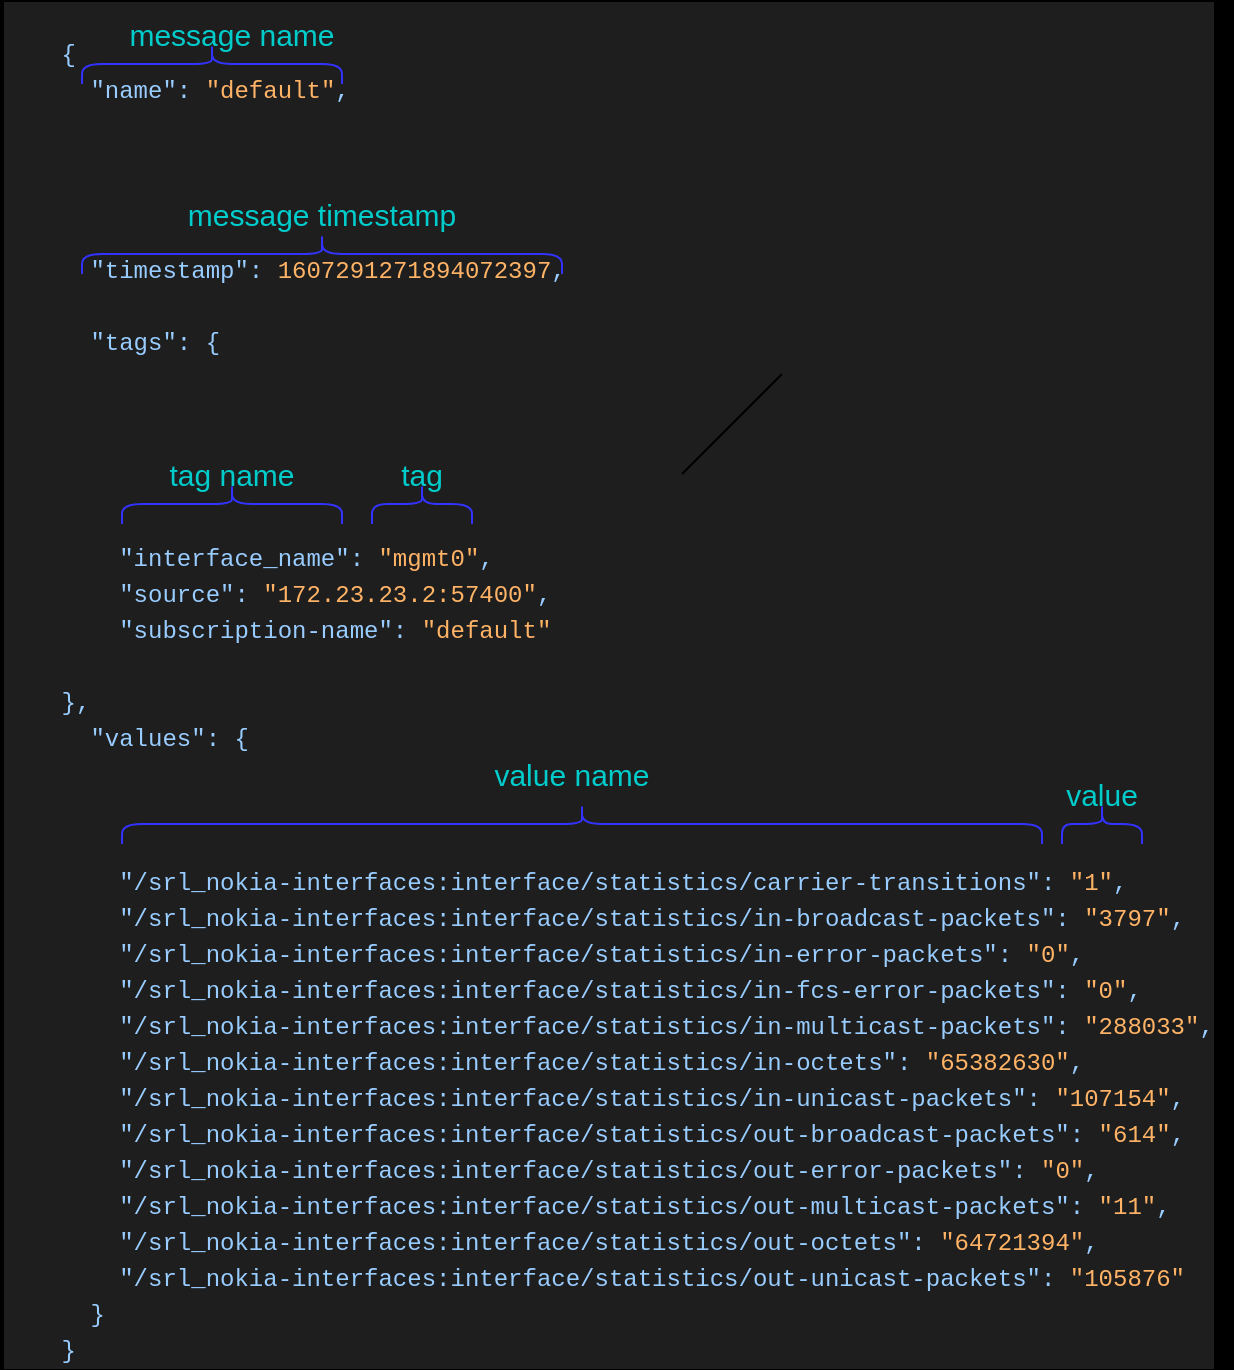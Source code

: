 <mxfile version="13.10.9" type="github">
  <diagram id="jC4EzSezjv07qw7JDBUY" name="Page-1">
    <mxGraphModel dx="1426" dy="759" grid="1" gridSize="10" guides="1" tooltips="1" connect="1" arrows="1" fold="1" page="1" pageScale="1" pageWidth="827" pageHeight="1169" background="#000000" math="0" shadow="0">
      <root>
        <mxCell id="0" />
        <mxCell id="1" parent="0" />
        <mxCell id="nF6e6baew4v_kDPACTq--1" value="&lt;div style=&quot;background-color: rgb(30 , 30 , 30) ; font-family: &amp;#34;menlo&amp;#34; , &amp;#34;monaco&amp;#34; , &amp;#34;courier new&amp;#34; , monospace ; line-height: 18px&quot;&gt;&lt;div&gt;&lt;font color=&quot;#99ccff&quot;&gt;&amp;nbsp; &amp;nbsp;&amp;nbsp;&lt;/font&gt;&lt;/div&gt;&lt;div&gt;&lt;font color=&quot;#99ccff&quot;&gt;&amp;nbsp; &amp;nbsp; {&lt;/font&gt;&lt;/div&gt;&lt;div&gt;&lt;font color=&quot;#99ccff&quot;&gt;&amp;nbsp; &amp;nbsp; &amp;nbsp; &quot;name&quot;: &lt;/font&gt;&lt;font color=&quot;#ffb366&quot;&gt;&quot;default&quot;&lt;/font&gt;&lt;font color=&quot;#99ccff&quot;&gt;,&lt;/font&gt;&lt;/div&gt;&lt;div&gt;&lt;font color=&quot;#99ccff&quot;&gt;&lt;br&gt;&lt;/font&gt;&lt;/div&gt;&lt;div&gt;&lt;font color=&quot;#99ccff&quot;&gt;&lt;br&gt;&lt;/font&gt;&lt;/div&gt;&lt;div&gt;&lt;font color=&quot;#99ccff&quot;&gt;&lt;br&gt;&lt;/font&gt;&lt;/div&gt;&lt;div&gt;&lt;font color=&quot;#99ccff&quot;&gt;&lt;br&gt;&lt;/font&gt;&lt;/div&gt;&lt;div&gt;&lt;font color=&quot;#99ccff&quot;&gt;&amp;nbsp; &amp;nbsp; &amp;nbsp; &quot;timestamp&quot;: &lt;/font&gt;&lt;font color=&quot;#ffb366&quot;&gt;1607291271894072397&lt;/font&gt;&lt;font color=&quot;#99ccff&quot;&gt;,&lt;/font&gt;&lt;/div&gt;&lt;div&gt;&lt;font color=&quot;#99ccff&quot;&gt;&lt;br&gt;&lt;/font&gt;&lt;/div&gt;&lt;div&gt;&lt;font color=&quot;#99ccff&quot;&gt;&amp;nbsp; &amp;nbsp; &amp;nbsp; &quot;tags&quot;: {&lt;/font&gt;&lt;/div&gt;&lt;div&gt;&lt;font color=&quot;#99ccff&quot;&gt;&lt;br&gt;&lt;/font&gt;&lt;/div&gt;&lt;div&gt;&lt;font color=&quot;#99ccff&quot;&gt;&lt;br&gt;&lt;/font&gt;&lt;/div&gt;&lt;div&gt;&lt;font color=&quot;#99ccff&quot;&gt;&lt;br&gt;&lt;/font&gt;&lt;/div&gt;&lt;div&gt;&lt;font color=&quot;#99ccff&quot;&gt;&lt;br&gt;&lt;/font&gt;&lt;/div&gt;&lt;div&gt;&lt;font color=&quot;#99ccff&quot;&gt;&lt;br&gt;&lt;/font&gt;&lt;/div&gt;&lt;div&gt;&lt;font color=&quot;#99ccff&quot;&gt;&amp;nbsp; &amp;nbsp; &amp;nbsp; &amp;nbsp; &quot;interface_name&quot;: &lt;/font&gt;&lt;font color=&quot;#ffb366&quot;&gt;&quot;mgmt0&quot;&lt;/font&gt;&lt;font color=&quot;#99ccff&quot;&gt;,&lt;/font&gt;&lt;/div&gt;&lt;div&gt;&lt;font color=&quot;#99ccff&quot;&gt;&amp;nbsp; &amp;nbsp; &amp;nbsp; &amp;nbsp; &quot;source&quot;: &lt;/font&gt;&lt;font color=&quot;#ffb366&quot;&gt;&quot;172.23.23.2:57400&quot;&lt;/font&gt;&lt;font color=&quot;#99ccff&quot;&gt;,&lt;/font&gt;&lt;/div&gt;&lt;div&gt;&lt;font color=&quot;#99ccff&quot;&gt;&amp;nbsp; &amp;nbsp; &amp;nbsp; &amp;nbsp; &quot;subscription-name&quot;: &lt;/font&gt;&lt;font color=&quot;#ffb366&quot;&gt;&quot;default&quot;&lt;/font&gt;&lt;/div&gt;&lt;div&gt;&lt;font color=&quot;#99ccff&quot;&gt;&lt;br&gt;&lt;/font&gt;&lt;/div&gt;&lt;div&gt;&lt;font color=&quot;#99ccff&quot;&gt;&amp;nbsp; &amp;nbsp; },&lt;/font&gt;&lt;/div&gt;&lt;div&gt;&lt;font color=&quot;#99ccff&quot;&gt;&amp;nbsp; &amp;nbsp; &amp;nbsp; &quot;values&quot;: {&lt;/font&gt;&lt;/div&gt;&lt;div&gt;&lt;font color=&quot;#99ccff&quot;&gt;&lt;br&gt;&lt;/font&gt;&lt;/div&gt;&lt;div&gt;&lt;font color=&quot;#99ccff&quot;&gt;&lt;br&gt;&lt;/font&gt;&lt;/div&gt;&lt;div&gt;&lt;font color=&quot;#99ccff&quot;&gt;&lt;br&gt;&lt;/font&gt;&lt;/div&gt;&lt;div&gt;&lt;font color=&quot;#99ccff&quot;&gt;&amp;nbsp; &amp;nbsp; &amp;nbsp; &amp;nbsp; &quot;/srl_nokia-interfaces:interface/statistics/carrier-transitions&quot;: &lt;/font&gt;&lt;font color=&quot;#ffb366&quot;&gt;&quot;1&quot;&lt;/font&gt;&lt;font color=&quot;#99ccff&quot;&gt;,&lt;/font&gt;&lt;/div&gt;&lt;div&gt;&lt;font color=&quot;#99ccff&quot;&gt;&amp;nbsp; &amp;nbsp; &amp;nbsp; &amp;nbsp; &quot;/srl_nokia-interfaces:interface/statistics/in-broadcast-packets&quot;: &lt;/font&gt;&lt;font color=&quot;#ffb366&quot;&gt;&quot;3797&quot;&lt;/font&gt;&lt;font color=&quot;#99ccff&quot;&gt;,&lt;/font&gt;&lt;/div&gt;&lt;div&gt;&lt;font color=&quot;#99ccff&quot;&gt;&amp;nbsp; &amp;nbsp; &amp;nbsp; &amp;nbsp; &quot;/srl_nokia-interfaces:interface/statistics/in-error-packets&quot;:&lt;/font&gt;&lt;font color=&quot;#ffb366&quot;&gt; &quot;0&quot;&lt;/font&gt;&lt;font color=&quot;#99ccff&quot;&gt;,&lt;/font&gt;&lt;/div&gt;&lt;div&gt;&lt;font color=&quot;#99ccff&quot;&gt;&amp;nbsp; &amp;nbsp; &amp;nbsp; &amp;nbsp; &quot;/srl_nokia-interfaces:interface/statistics/in-fcs-error-packets&quot;: &lt;/font&gt;&lt;font color=&quot;#ffb366&quot;&gt;&quot;0&quot;&lt;/font&gt;&lt;font color=&quot;#99ccff&quot;&gt;,&lt;/font&gt;&lt;/div&gt;&lt;div&gt;&lt;font color=&quot;#99ccff&quot;&gt;&amp;nbsp; &amp;nbsp; &amp;nbsp; &amp;nbsp; &quot;/srl_nokia-interfaces:interface/statistics/in-multicast-packets&quot;: &lt;/font&gt;&lt;font color=&quot;#ffb366&quot;&gt;&quot;288033&quot;&lt;/font&gt;&lt;font color=&quot;#99ccff&quot;&gt;,&lt;/font&gt;&lt;/div&gt;&lt;div&gt;&lt;font color=&quot;#99ccff&quot;&gt;&amp;nbsp; &amp;nbsp; &amp;nbsp; &amp;nbsp; &quot;/srl_nokia-interfaces:interface/statistics/in-octets&quot;: &lt;/font&gt;&lt;font color=&quot;#ffb366&quot;&gt;&quot;65382630&quot;&lt;/font&gt;&lt;font color=&quot;#99ccff&quot;&gt;,&lt;/font&gt;&lt;/div&gt;&lt;div&gt;&lt;font color=&quot;#99ccff&quot;&gt;&amp;nbsp; &amp;nbsp; &amp;nbsp; &amp;nbsp; &quot;/srl_nokia-interfaces:interface/statistics/in-unicast-packets&quot;: &lt;/font&gt;&lt;font color=&quot;#ffb366&quot;&gt;&quot;107154&quot;&lt;/font&gt;&lt;font color=&quot;#99ccff&quot;&gt;,&lt;/font&gt;&lt;/div&gt;&lt;div&gt;&lt;font color=&quot;#99ccff&quot;&gt;&amp;nbsp; &amp;nbsp; &amp;nbsp; &amp;nbsp; &quot;/srl_nokia-interfaces:interface/statistics/out-broadcast-packets&quot;: &lt;/font&gt;&lt;font color=&quot;#ffb366&quot;&gt;&quot;614&quot;&lt;/font&gt;&lt;font color=&quot;#99ccff&quot;&gt;,&lt;/font&gt;&lt;/div&gt;&lt;div&gt;&lt;font color=&quot;#99ccff&quot;&gt;&amp;nbsp; &amp;nbsp; &amp;nbsp; &amp;nbsp; &quot;/srl_nokia-interfaces:interface/statistics/out-error-packets&quot;:&lt;/font&gt;&lt;font color=&quot;#ffb366&quot;&gt; &quot;0&quot;&lt;/font&gt;&lt;font color=&quot;#99ccff&quot;&gt;,&lt;/font&gt;&lt;/div&gt;&lt;div&gt;&lt;font color=&quot;#99ccff&quot;&gt;&amp;nbsp; &amp;nbsp; &amp;nbsp; &amp;nbsp; &quot;/srl_nokia-interfaces:interface/statistics/out-multicast-packets&quot;: &lt;/font&gt;&lt;font color=&quot;#ffb366&quot;&gt;&quot;11&quot;&lt;/font&gt;&lt;font color=&quot;#99ccff&quot;&gt;,&lt;/font&gt;&lt;/div&gt;&lt;div&gt;&lt;font color=&quot;#99ccff&quot;&gt;&amp;nbsp; &amp;nbsp; &amp;nbsp; &amp;nbsp; &quot;/srl_nokia-interfaces:interface/statistics/out-octets&quot;: &lt;/font&gt;&lt;font color=&quot;#ffb366&quot;&gt;&quot;64721394&quot;&lt;/font&gt;&lt;font color=&quot;#99ccff&quot;&gt;,&lt;/font&gt;&lt;/div&gt;&lt;div&gt;&lt;font color=&quot;#99ccff&quot;&gt;&amp;nbsp; &amp;nbsp; &amp;nbsp; &amp;nbsp; &quot;/srl_nokia-interfaces:interface/statistics/out-unicast-packets&quot;: &lt;/font&gt;&lt;font color=&quot;#ffb366&quot;&gt;&quot;105876&quot;&lt;/font&gt;&lt;/div&gt;&lt;div&gt;&lt;font color=&quot;#99ccff&quot;&gt;&amp;nbsp; &amp;nbsp; &amp;nbsp; }&lt;/font&gt;&lt;/div&gt;&lt;div&gt;&lt;font color=&quot;#99ccff&quot;&gt;&amp;nbsp; &amp;nbsp; }&lt;/font&gt;&lt;/div&gt;&lt;/div&gt;" style="text;html=1;strokeColor=none;fillColor=none;align=left;verticalAlign=middle;whiteSpace=wrap;rounded=0;" parent="1" vertex="1">
          <mxGeometry x="49" y="160" width="611" height="670" as="geometry" />
        </mxCell>
        <mxCell id="Lcy9ZIrp7mG06o5mKnow-2" value="&lt;font style=&quot;font-size: 15px&quot; color=&quot;#00cccc&quot;&gt;message name&lt;/font&gt;" style="text;html=1;strokeColor=none;fillColor=none;align=center;verticalAlign=middle;whiteSpace=wrap;rounded=0;" vertex="1" parent="1">
          <mxGeometry x="100" y="160" width="130" height="20" as="geometry" />
        </mxCell>
        <mxCell id="Lcy9ZIrp7mG06o5mKnow-3" value="" style="endArrow=none;html=1;" edge="1" parent="1">
          <mxGeometry width="50" height="50" relative="1" as="geometry">
            <mxPoint x="390" y="390" as="sourcePoint" />
            <mxPoint x="440" y="340" as="targetPoint" />
          </mxGeometry>
        </mxCell>
        <mxCell id="Lcy9ZIrp7mG06o5mKnow-8" value="" style="shape=curlyBracket;whiteSpace=wrap;html=1;rounded=1;rotation=90;strokeColor=#3333FF;" vertex="1" parent="1">
          <mxGeometry x="155" y="350" width="20" height="110" as="geometry" />
        </mxCell>
        <mxCell id="Lcy9ZIrp7mG06o5mKnow-10" value="&lt;font style=&quot;font-size: 15px&quot; color=&quot;#00cccc&quot;&gt;tag name&lt;/font&gt;" style="text;html=1;strokeColor=none;fillColor=none;align=center;verticalAlign=middle;whiteSpace=wrap;rounded=0;" vertex="1" parent="1">
          <mxGeometry x="100" y="380" width="130" height="20" as="geometry" />
        </mxCell>
        <mxCell id="Lcy9ZIrp7mG06o5mKnow-11" value="" style="shape=curlyBracket;whiteSpace=wrap;html=1;rounded=1;rotation=90;strokeColor=#3333FF;" vertex="1" parent="1">
          <mxGeometry x="250" y="380" width="20" height="50" as="geometry" />
        </mxCell>
        <mxCell id="Lcy9ZIrp7mG06o5mKnow-12" value="&lt;span style=&quot;font-size: 15px&quot;&gt;&lt;font color=&quot;#00cccc&quot;&gt;tag&lt;/font&gt;&lt;/span&gt;" style="text;html=1;strokeColor=none;fillColor=none;align=center;verticalAlign=middle;whiteSpace=wrap;rounded=0;" vertex="1" parent="1">
          <mxGeometry x="195" y="380" width="130" height="20" as="geometry" />
        </mxCell>
        <mxCell id="Lcy9ZIrp7mG06o5mKnow-13" value="&lt;span style=&quot;color: rgb(0 , 204 , 204) ; font-size: 15px&quot;&gt;message&lt;/span&gt;&lt;font style=&quot;font-size: 15px&quot; color=&quot;#00cccc&quot;&gt;&amp;nbsp;timestamp&lt;/font&gt;" style="text;html=1;strokeColor=none;fillColor=none;align=center;verticalAlign=middle;whiteSpace=wrap;rounded=0;" vertex="1" parent="1">
          <mxGeometry x="145" y="250" width="130" height="20" as="geometry" />
        </mxCell>
        <mxCell id="Lcy9ZIrp7mG06o5mKnow-14" value="" style="shape=curlyBracket;whiteSpace=wrap;html=1;rounded=1;rotation=90;strokeColor=#3333FF;" vertex="1" parent="1">
          <mxGeometry x="330" y="335" width="20" height="460" as="geometry" />
        </mxCell>
        <mxCell id="Lcy9ZIrp7mG06o5mKnow-15" value="&lt;font style=&quot;font-size: 15px&quot; color=&quot;#00cccc&quot;&gt;value name&lt;/font&gt;" style="text;html=1;strokeColor=none;fillColor=none;align=center;verticalAlign=middle;whiteSpace=wrap;rounded=0;" vertex="1" parent="1">
          <mxGeometry x="270" y="530" width="130" height="20" as="geometry" />
        </mxCell>
        <mxCell id="Lcy9ZIrp7mG06o5mKnow-16" value="" style="shape=curlyBracket;whiteSpace=wrap;html=1;rounded=1;rotation=90;strokeColor=#3333FF;" vertex="1" parent="1">
          <mxGeometry x="590" y="545" width="20" height="40" as="geometry" />
        </mxCell>
        <mxCell id="Lcy9ZIrp7mG06o5mKnow-17" value="&lt;span style=&quot;font-size: 15px&quot;&gt;&lt;font color=&quot;#00cccc&quot;&gt;value&lt;/font&gt;&lt;/span&gt;" style="text;html=1;strokeColor=none;fillColor=none;align=center;verticalAlign=middle;whiteSpace=wrap;rounded=0;" vertex="1" parent="1">
          <mxGeometry x="535" y="540" width="130" height="20" as="geometry" />
        </mxCell>
        <mxCell id="Lcy9ZIrp7mG06o5mKnow-22" value="" style="shape=curlyBracket;whiteSpace=wrap;html=1;rounded=1;rotation=90;strokeColor=#3333FF;" vertex="1" parent="1">
          <mxGeometry x="200" y="160" width="20" height="240" as="geometry" />
        </mxCell>
        <mxCell id="Lcy9ZIrp7mG06o5mKnow-23" value="" style="shape=curlyBracket;whiteSpace=wrap;html=1;rounded=1;rotation=90;strokeColor=#3333FF;" vertex="1" parent="1">
          <mxGeometry x="145" y="120" width="20" height="130" as="geometry" />
        </mxCell>
      </root>
    </mxGraphModel>
  </diagram>
</mxfile>
